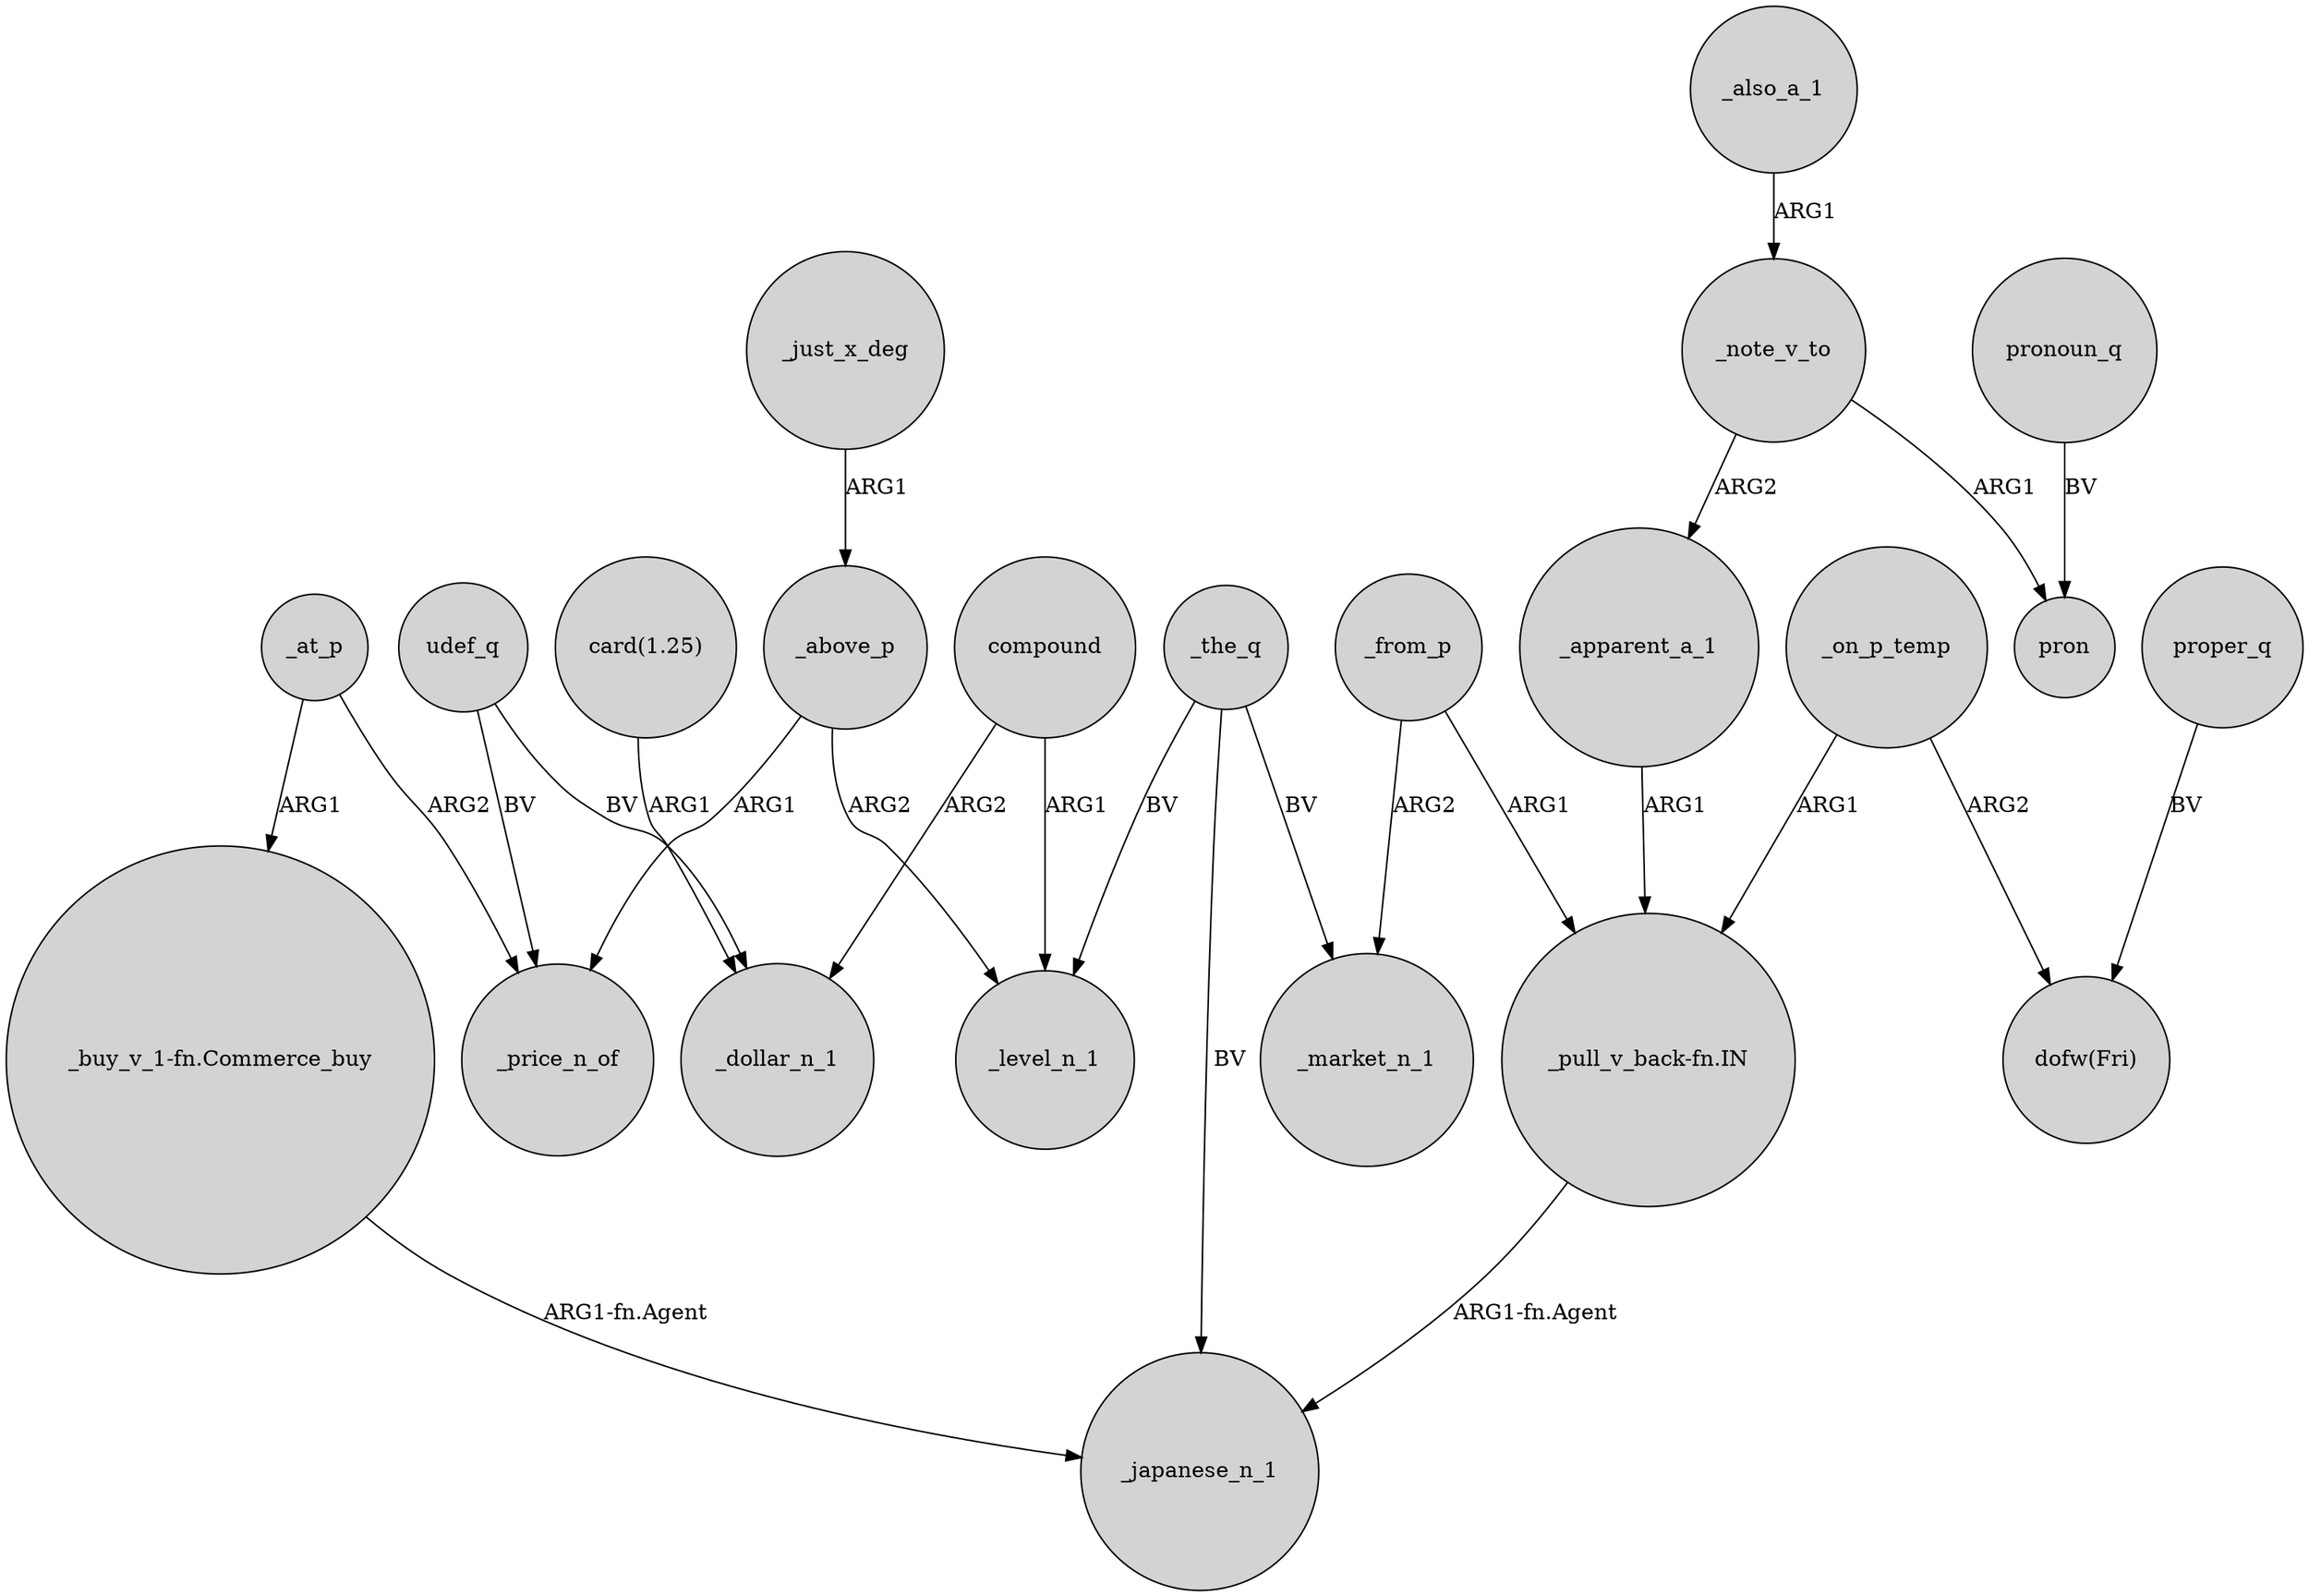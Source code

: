 digraph {
	node [shape=circle style=filled]
	_above_p -> _price_n_of [label=ARG1]
	"card(1.25)" -> _dollar_n_1 [label=ARG1]
	proper_q -> "dofw(Fri)" [label=BV]
	udef_q -> _price_n_of [label=BV]
	_at_p -> "_buy_v_1-fn.Commerce_buy" [label=ARG1]
	_from_p -> "_pull_v_back-fn.IN" [label=ARG1]
	_above_p -> _level_n_1 [label=ARG2]
	"_pull_v_back-fn.IN" -> _japanese_n_1 [label="ARG1-fn.Agent"]
	_note_v_to -> pron [label=ARG1]
	_the_q -> _level_n_1 [label=BV]
	"_buy_v_1-fn.Commerce_buy" -> _japanese_n_1 [label="ARG1-fn.Agent"]
	_also_a_1 -> _note_v_to [label=ARG1]
	_note_v_to -> _apparent_a_1 [label=ARG2]
	pronoun_q -> pron [label=BV]
	_the_q -> _japanese_n_1 [label=BV]
	_from_p -> _market_n_1 [label=ARG2]
	_on_p_temp -> "dofw(Fri)" [label=ARG2]
	_just_x_deg -> _above_p [label=ARG1]
	_on_p_temp -> "_pull_v_back-fn.IN" [label=ARG1]
	_apparent_a_1 -> "_pull_v_back-fn.IN" [label=ARG1]
	_at_p -> _price_n_of [label=ARG2]
	compound -> _level_n_1 [label=ARG1]
	compound -> _dollar_n_1 [label=ARG2]
	_the_q -> _market_n_1 [label=BV]
	udef_q -> _dollar_n_1 [label=BV]
}

